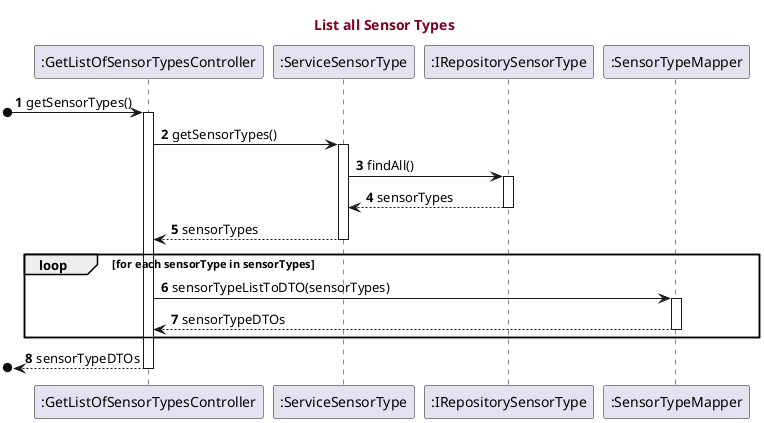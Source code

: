 @startuml
'https://plantuml.com/use-case-diagram

title <font color=#800020> List all Sensor Types </font>

autonumber

participant ":GetListOfSensorTypesController"
participant ":ServiceSensorType"
participant ":IRepositorySensorType"
participant ":SensorTypeMapper"


[o-> ":GetListOfSensorTypesController" : getSensorTypes()
activate ":GetListOfSensorTypesController"

":GetListOfSensorTypesController" -> ":ServiceSensorType": getSensorTypes()
activate ":ServiceSensorType"

":ServiceSensorType" -> ":IRepositorySensorType": findAll()
activate ":IRepositorySensorType"

":IRepositorySensorType" --> ":ServiceSensorType": sensorTypes
deactivate ":IRepositorySensorType"

":ServiceSensorType" --> ":GetListOfSensorTypesController": sensorTypes
deactivate ":ServiceSensorType"

loop for each sensorType in sensorTypes

":GetListOfSensorTypesController" -> ":SensorTypeMapper": sensorTypeListToDTO(sensorTypes)
activate ":SensorTypeMapper"

":SensorTypeMapper" --> ":GetListOfSensorTypesController": sensorTypeDTOs
deactivate ":SensorTypeMapper"

end

[o<-- ":GetListOfSensorTypesController" : sensorTypeDTOs
deactivate ":GetListOfSensorTypesController"

@enduml